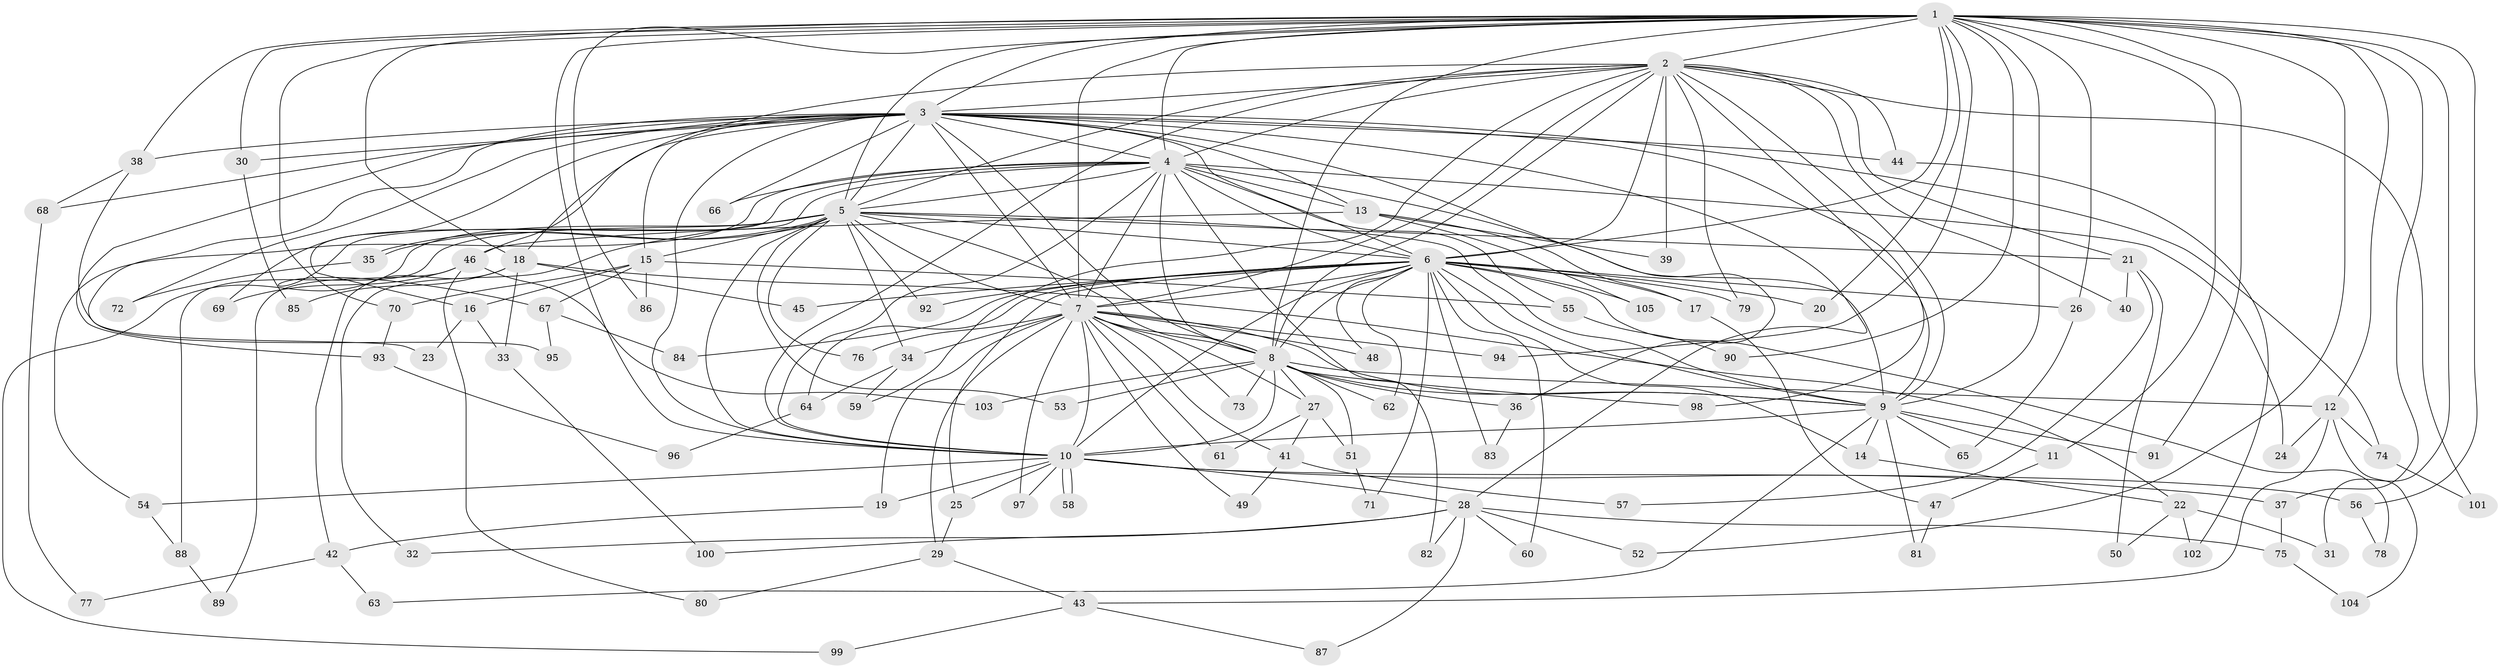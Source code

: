 // Generated by graph-tools (version 1.1) at 2025/44/03/09/25 04:44:31]
// undirected, 105 vertices, 235 edges
graph export_dot {
graph [start="1"]
  node [color=gray90,style=filled];
  1;
  2;
  3;
  4;
  5;
  6;
  7;
  8;
  9;
  10;
  11;
  12;
  13;
  14;
  15;
  16;
  17;
  18;
  19;
  20;
  21;
  22;
  23;
  24;
  25;
  26;
  27;
  28;
  29;
  30;
  31;
  32;
  33;
  34;
  35;
  36;
  37;
  38;
  39;
  40;
  41;
  42;
  43;
  44;
  45;
  46;
  47;
  48;
  49;
  50;
  51;
  52;
  53;
  54;
  55;
  56;
  57;
  58;
  59;
  60;
  61;
  62;
  63;
  64;
  65;
  66;
  67;
  68;
  69;
  70;
  71;
  72;
  73;
  74;
  75;
  76;
  77;
  78;
  79;
  80;
  81;
  82;
  83;
  84;
  85;
  86;
  87;
  88;
  89;
  90;
  91;
  92;
  93;
  94;
  95;
  96;
  97;
  98;
  99;
  100;
  101;
  102;
  103;
  104;
  105;
  1 -- 2;
  1 -- 3;
  1 -- 4;
  1 -- 5;
  1 -- 6;
  1 -- 7;
  1 -- 8;
  1 -- 9;
  1 -- 10;
  1 -- 11;
  1 -- 12;
  1 -- 18;
  1 -- 20;
  1 -- 26;
  1 -- 30;
  1 -- 31;
  1 -- 37;
  1 -- 38;
  1 -- 52;
  1 -- 56;
  1 -- 70;
  1 -- 86;
  1 -- 90;
  1 -- 91;
  1 -- 94;
  2 -- 3;
  2 -- 4;
  2 -- 5;
  2 -- 6;
  2 -- 7;
  2 -- 8;
  2 -- 9;
  2 -- 10;
  2 -- 18;
  2 -- 21;
  2 -- 39;
  2 -- 40;
  2 -- 44;
  2 -- 59;
  2 -- 79;
  2 -- 98;
  2 -- 101;
  3 -- 4;
  3 -- 5;
  3 -- 6;
  3 -- 7;
  3 -- 8;
  3 -- 9;
  3 -- 10;
  3 -- 13;
  3 -- 15;
  3 -- 23;
  3 -- 28;
  3 -- 30;
  3 -- 36;
  3 -- 38;
  3 -- 44;
  3 -- 46;
  3 -- 66;
  3 -- 68;
  3 -- 69;
  3 -- 72;
  3 -- 74;
  3 -- 93;
  4 -- 5;
  4 -- 6;
  4 -- 7;
  4 -- 8;
  4 -- 9;
  4 -- 10;
  4 -- 13;
  4 -- 16;
  4 -- 24;
  4 -- 54;
  4 -- 55;
  4 -- 66;
  4 -- 67;
  4 -- 82;
  5 -- 6;
  5 -- 7;
  5 -- 8;
  5 -- 9;
  5 -- 10;
  5 -- 15;
  5 -- 21;
  5 -- 32;
  5 -- 34;
  5 -- 35;
  5 -- 35;
  5 -- 53;
  5 -- 76;
  5 -- 88;
  5 -- 92;
  5 -- 99;
  6 -- 7;
  6 -- 8;
  6 -- 9;
  6 -- 10;
  6 -- 14;
  6 -- 17;
  6 -- 20;
  6 -- 25;
  6 -- 26;
  6 -- 45;
  6 -- 48;
  6 -- 60;
  6 -- 62;
  6 -- 64;
  6 -- 71;
  6 -- 78;
  6 -- 79;
  6 -- 83;
  6 -- 84;
  6 -- 92;
  6 -- 105;
  7 -- 8;
  7 -- 9;
  7 -- 10;
  7 -- 19;
  7 -- 27;
  7 -- 29;
  7 -- 34;
  7 -- 41;
  7 -- 48;
  7 -- 49;
  7 -- 61;
  7 -- 73;
  7 -- 76;
  7 -- 94;
  7 -- 97;
  8 -- 9;
  8 -- 10;
  8 -- 12;
  8 -- 27;
  8 -- 36;
  8 -- 51;
  8 -- 53;
  8 -- 62;
  8 -- 73;
  8 -- 98;
  8 -- 103;
  9 -- 10;
  9 -- 11;
  9 -- 14;
  9 -- 63;
  9 -- 65;
  9 -- 81;
  9 -- 91;
  10 -- 19;
  10 -- 25;
  10 -- 28;
  10 -- 37;
  10 -- 54;
  10 -- 56;
  10 -- 58;
  10 -- 58;
  10 -- 97;
  11 -- 47;
  12 -- 24;
  12 -- 43;
  12 -- 74;
  12 -- 104;
  13 -- 17;
  13 -- 39;
  13 -- 46;
  13 -- 105;
  14 -- 22;
  15 -- 16;
  15 -- 55;
  15 -- 67;
  15 -- 70;
  15 -- 86;
  16 -- 23;
  16 -- 33;
  17 -- 47;
  18 -- 22;
  18 -- 33;
  18 -- 42;
  18 -- 45;
  18 -- 85;
  19 -- 42;
  21 -- 40;
  21 -- 50;
  21 -- 57;
  22 -- 31;
  22 -- 50;
  22 -- 102;
  25 -- 29;
  26 -- 65;
  27 -- 41;
  27 -- 51;
  27 -- 61;
  28 -- 32;
  28 -- 52;
  28 -- 60;
  28 -- 75;
  28 -- 82;
  28 -- 87;
  28 -- 100;
  29 -- 43;
  29 -- 80;
  30 -- 85;
  33 -- 100;
  34 -- 59;
  34 -- 64;
  35 -- 72;
  36 -- 83;
  37 -- 75;
  38 -- 68;
  38 -- 95;
  41 -- 49;
  41 -- 57;
  42 -- 63;
  42 -- 77;
  43 -- 87;
  43 -- 99;
  44 -- 102;
  46 -- 69;
  46 -- 80;
  46 -- 89;
  46 -- 103;
  47 -- 81;
  51 -- 71;
  54 -- 88;
  55 -- 90;
  56 -- 78;
  64 -- 96;
  67 -- 84;
  67 -- 95;
  68 -- 77;
  70 -- 93;
  74 -- 101;
  75 -- 104;
  88 -- 89;
  93 -- 96;
}

